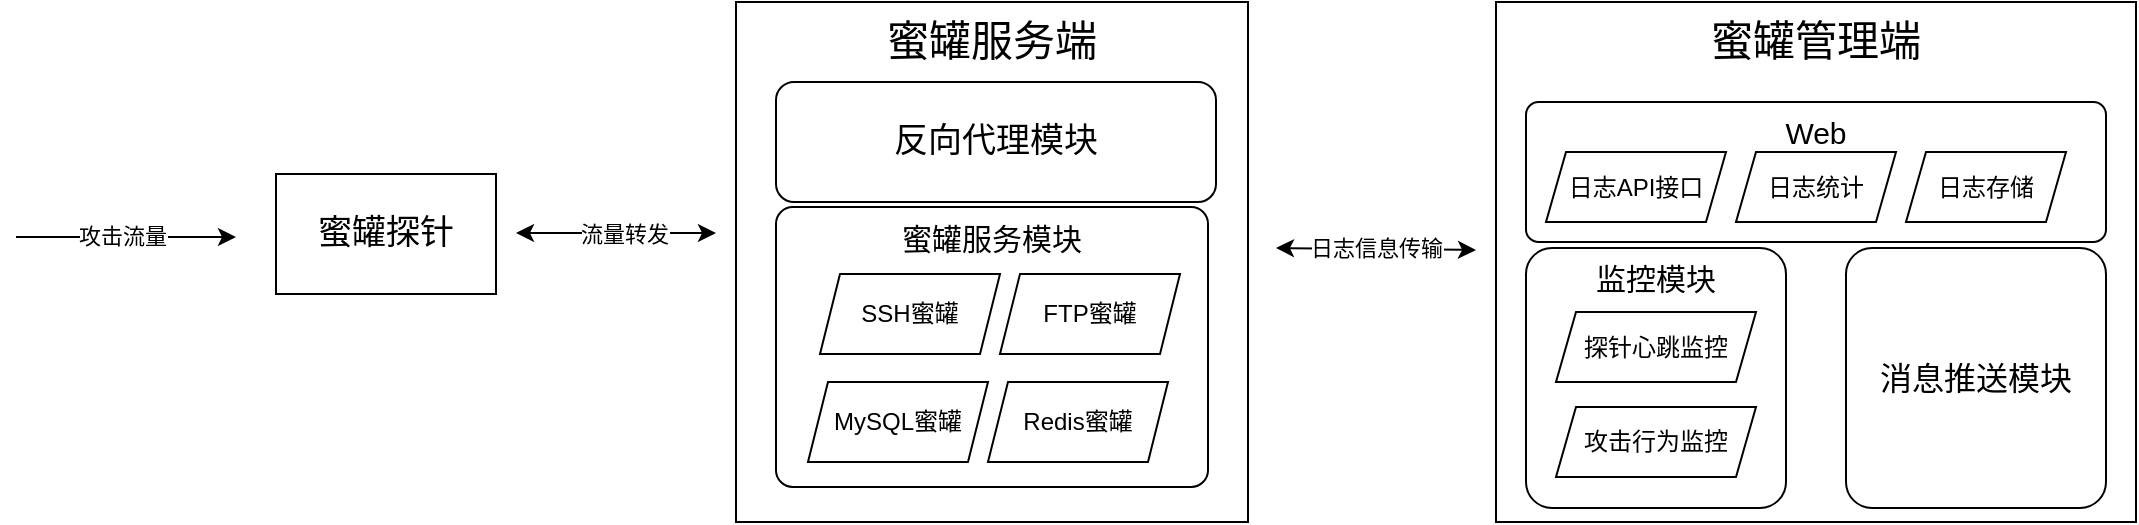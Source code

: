 <mxfile version="21.2.9" type="github">
  <diagram name="第 1 页" id="pd3jO1o8dFOGapf48qMI">
    <mxGraphModel dx="1877" dy="549" grid="1" gridSize="10" guides="1" tooltips="1" connect="1" arrows="1" fold="1" page="1" pageScale="1" pageWidth="827" pageHeight="1169" math="0" shadow="0">
      <root>
        <mxCell id="0" />
        <mxCell id="1" parent="0" />
        <mxCell id="g53zBblVRDCCoaM3avHb-7" value="蜜罐探针" style="rounded=0;whiteSpace=wrap;labelBackgroundColor=default;fontSize=17;" vertex="1" parent="1">
          <mxGeometry x="-230" y="336" width="110" height="60" as="geometry" />
        </mxCell>
        <mxCell id="g53zBblVRDCCoaM3avHb-14" value="蜜罐服务端" style="rounded=0;whiteSpace=wrap;html=1;labelBackgroundColor=default;verticalAlign=top;fontStyle=0;fontSize=21;" vertex="1" parent="1">
          <mxGeometry y="250" width="256" height="260" as="geometry" />
        </mxCell>
        <mxCell id="g53zBblVRDCCoaM3avHb-15" value="&lt;font style=&quot;font-size: 17px;&quot;&gt;反向代理模块&lt;/font&gt;" style="rounded=1;whiteSpace=wrap;html=1;verticalAlign=middle;" vertex="1" parent="1">
          <mxGeometry x="20" y="290" width="220" height="60" as="geometry" />
        </mxCell>
        <mxCell id="g53zBblVRDCCoaM3avHb-19" value="&lt;font style=&quot;font-size: 15px;&quot;&gt;蜜罐服务模块&lt;/font&gt;" style="rounded=1;whiteSpace=wrap;html=1;verticalAlign=top;arcSize=6;" vertex="1" parent="1">
          <mxGeometry x="20" y="352.5" width="216" height="140" as="geometry" />
        </mxCell>
        <mxCell id="g53zBblVRDCCoaM3avHb-20" value="SSH蜜罐" style="shape=parallelogram;perimeter=parallelogramPerimeter;whiteSpace=wrap;html=1;fixedSize=1;size=10;" vertex="1" parent="1">
          <mxGeometry x="42" y="386" width="90" height="40" as="geometry" />
        </mxCell>
        <mxCell id="g53zBblVRDCCoaM3avHb-26" value="&lt;font style=&quot;font-size: 21px;&quot;&gt;蜜罐管理端&lt;/font&gt;" style="rounded=0;whiteSpace=wrap;html=1;verticalAlign=top;" vertex="1" parent="1">
          <mxGeometry x="380" y="250" width="320" height="260" as="geometry" />
        </mxCell>
        <mxCell id="g53zBblVRDCCoaM3avHb-27" value="Web" style="rounded=1;whiteSpace=wrap;html=1;verticalAlign=top;arcSize=9;fontSize=15;" vertex="1" parent="1">
          <mxGeometry x="395" y="300" width="290" height="70" as="geometry" />
        </mxCell>
        <mxCell id="g53zBblVRDCCoaM3avHb-28" value="日志API接口" style="shape=parallelogram;perimeter=parallelogramPerimeter;whiteSpace=wrap;html=1;fixedSize=1;size=10;" vertex="1" parent="1">
          <mxGeometry x="405" y="325" width="90" height="35" as="geometry" />
        </mxCell>
        <mxCell id="g53zBblVRDCCoaM3avHb-30" value="日志统计" style="shape=parallelogram;perimeter=parallelogramPerimeter;whiteSpace=wrap;html=1;fixedSize=1;size=10;" vertex="1" parent="1">
          <mxGeometry x="500" y="325" width="80" height="35" as="geometry" />
        </mxCell>
        <mxCell id="g53zBblVRDCCoaM3avHb-33" value="日志存储" style="shape=parallelogram;perimeter=parallelogramPerimeter;whiteSpace=wrap;html=1;fixedSize=1;size=10;" vertex="1" parent="1">
          <mxGeometry x="585" y="325" width="80" height="35" as="geometry" />
        </mxCell>
        <mxCell id="g53zBblVRDCCoaM3avHb-34" value="&lt;font style=&quot;font-size: 15px;&quot;&gt;监控模块&lt;/font&gt;" style="rounded=1;whiteSpace=wrap;html=1;arcSize=10;verticalAlign=top;" vertex="1" parent="1">
          <mxGeometry x="395" y="373" width="130" height="130" as="geometry" />
        </mxCell>
        <mxCell id="g53zBblVRDCCoaM3avHb-35" value="探针心跳监控" style="shape=parallelogram;perimeter=parallelogramPerimeter;whiteSpace=wrap;html=1;fixedSize=1;size=10;" vertex="1" parent="1">
          <mxGeometry x="410" y="405" width="100" height="35" as="geometry" />
        </mxCell>
        <mxCell id="g53zBblVRDCCoaM3avHb-36" value="攻击行为监控" style="shape=parallelogram;perimeter=parallelogramPerimeter;whiteSpace=wrap;html=1;fixedSize=1;size=10;" vertex="1" parent="1">
          <mxGeometry x="410" y="452.5" width="100" height="35" as="geometry" />
        </mxCell>
        <mxCell id="g53zBblVRDCCoaM3avHb-37" value="&lt;font style=&quot;font-size: 16px;&quot;&gt;消息推送模块&lt;/font&gt;" style="rounded=1;whiteSpace=wrap;html=1;arcSize=10;verticalAlign=middle;" vertex="1" parent="1">
          <mxGeometry x="555" y="373" width="130" height="130" as="geometry" />
        </mxCell>
        <mxCell id="g53zBblVRDCCoaM3avHb-38" value="FTP蜜罐" style="shape=parallelogram;perimeter=parallelogramPerimeter;whiteSpace=wrap;html=1;fixedSize=1;size=10;" vertex="1" parent="1">
          <mxGeometry x="132" y="386" width="90" height="40" as="geometry" />
        </mxCell>
        <mxCell id="g53zBblVRDCCoaM3avHb-39" value="MySQL蜜罐" style="shape=parallelogram;perimeter=parallelogramPerimeter;whiteSpace=wrap;html=1;fixedSize=1;size=10;" vertex="1" parent="1">
          <mxGeometry x="36" y="440" width="90" height="40" as="geometry" />
        </mxCell>
        <mxCell id="g53zBblVRDCCoaM3avHb-40" value="Redis蜜罐" style="shape=parallelogram;perimeter=parallelogramPerimeter;whiteSpace=wrap;html=1;fixedSize=1;size=10;" vertex="1" parent="1">
          <mxGeometry x="126" y="440" width="90" height="40" as="geometry" />
        </mxCell>
        <mxCell id="g53zBblVRDCCoaM3avHb-42" value="" style="endArrow=classic;html=1;rounded=0;" edge="1" parent="1">
          <mxGeometry width="50" height="50" relative="1" as="geometry">
            <mxPoint x="-360" y="367.5" as="sourcePoint" />
            <mxPoint x="-250" y="367.5" as="targetPoint" />
          </mxGeometry>
        </mxCell>
        <mxCell id="g53zBblVRDCCoaM3avHb-43" value="攻击流量" style="edgeLabel;html=1;align=center;verticalAlign=middle;resizable=0;points=[];" vertex="1" connectable="0" parent="g53zBblVRDCCoaM3avHb-42">
          <mxGeometry x="-0.245" y="1" relative="1" as="geometry">
            <mxPoint x="11" as="offset" />
          </mxGeometry>
        </mxCell>
        <mxCell id="g53zBblVRDCCoaM3avHb-44" value="" style="endArrow=classic;startArrow=classic;html=1;rounded=0;align=left;" edge="1" parent="1">
          <mxGeometry width="50" height="50" relative="1" as="geometry">
            <mxPoint x="-110" y="365.5" as="sourcePoint" />
            <mxPoint x="-10" y="365.5" as="targetPoint" />
          </mxGeometry>
        </mxCell>
        <mxCell id="g53zBblVRDCCoaM3avHb-45" value="流量转发" style="edgeLabel;html=1;align=center;verticalAlign=middle;resizable=0;points=[];" vertex="1" connectable="0" parent="g53zBblVRDCCoaM3avHb-44">
          <mxGeometry x="0.406" y="2" relative="1" as="geometry">
            <mxPoint x="-17" y="2" as="offset" />
          </mxGeometry>
        </mxCell>
        <mxCell id="g53zBblVRDCCoaM3avHb-46" value="" style="endArrow=classic;startArrow=classic;html=1;rounded=0;" edge="1" parent="1">
          <mxGeometry width="50" height="50" relative="1" as="geometry">
            <mxPoint x="270" y="373" as="sourcePoint" />
            <mxPoint x="370" y="374" as="targetPoint" />
          </mxGeometry>
        </mxCell>
        <mxCell id="g53zBblVRDCCoaM3avHb-47" value="日志信息传输" style="edgeLabel;html=1;align=center;verticalAlign=middle;resizable=0;points=[];" vertex="1" connectable="0" parent="g53zBblVRDCCoaM3avHb-46">
          <mxGeometry x="-0.196" y="-2" relative="1" as="geometry">
            <mxPoint x="10" y="-3" as="offset" />
          </mxGeometry>
        </mxCell>
      </root>
    </mxGraphModel>
  </diagram>
</mxfile>
